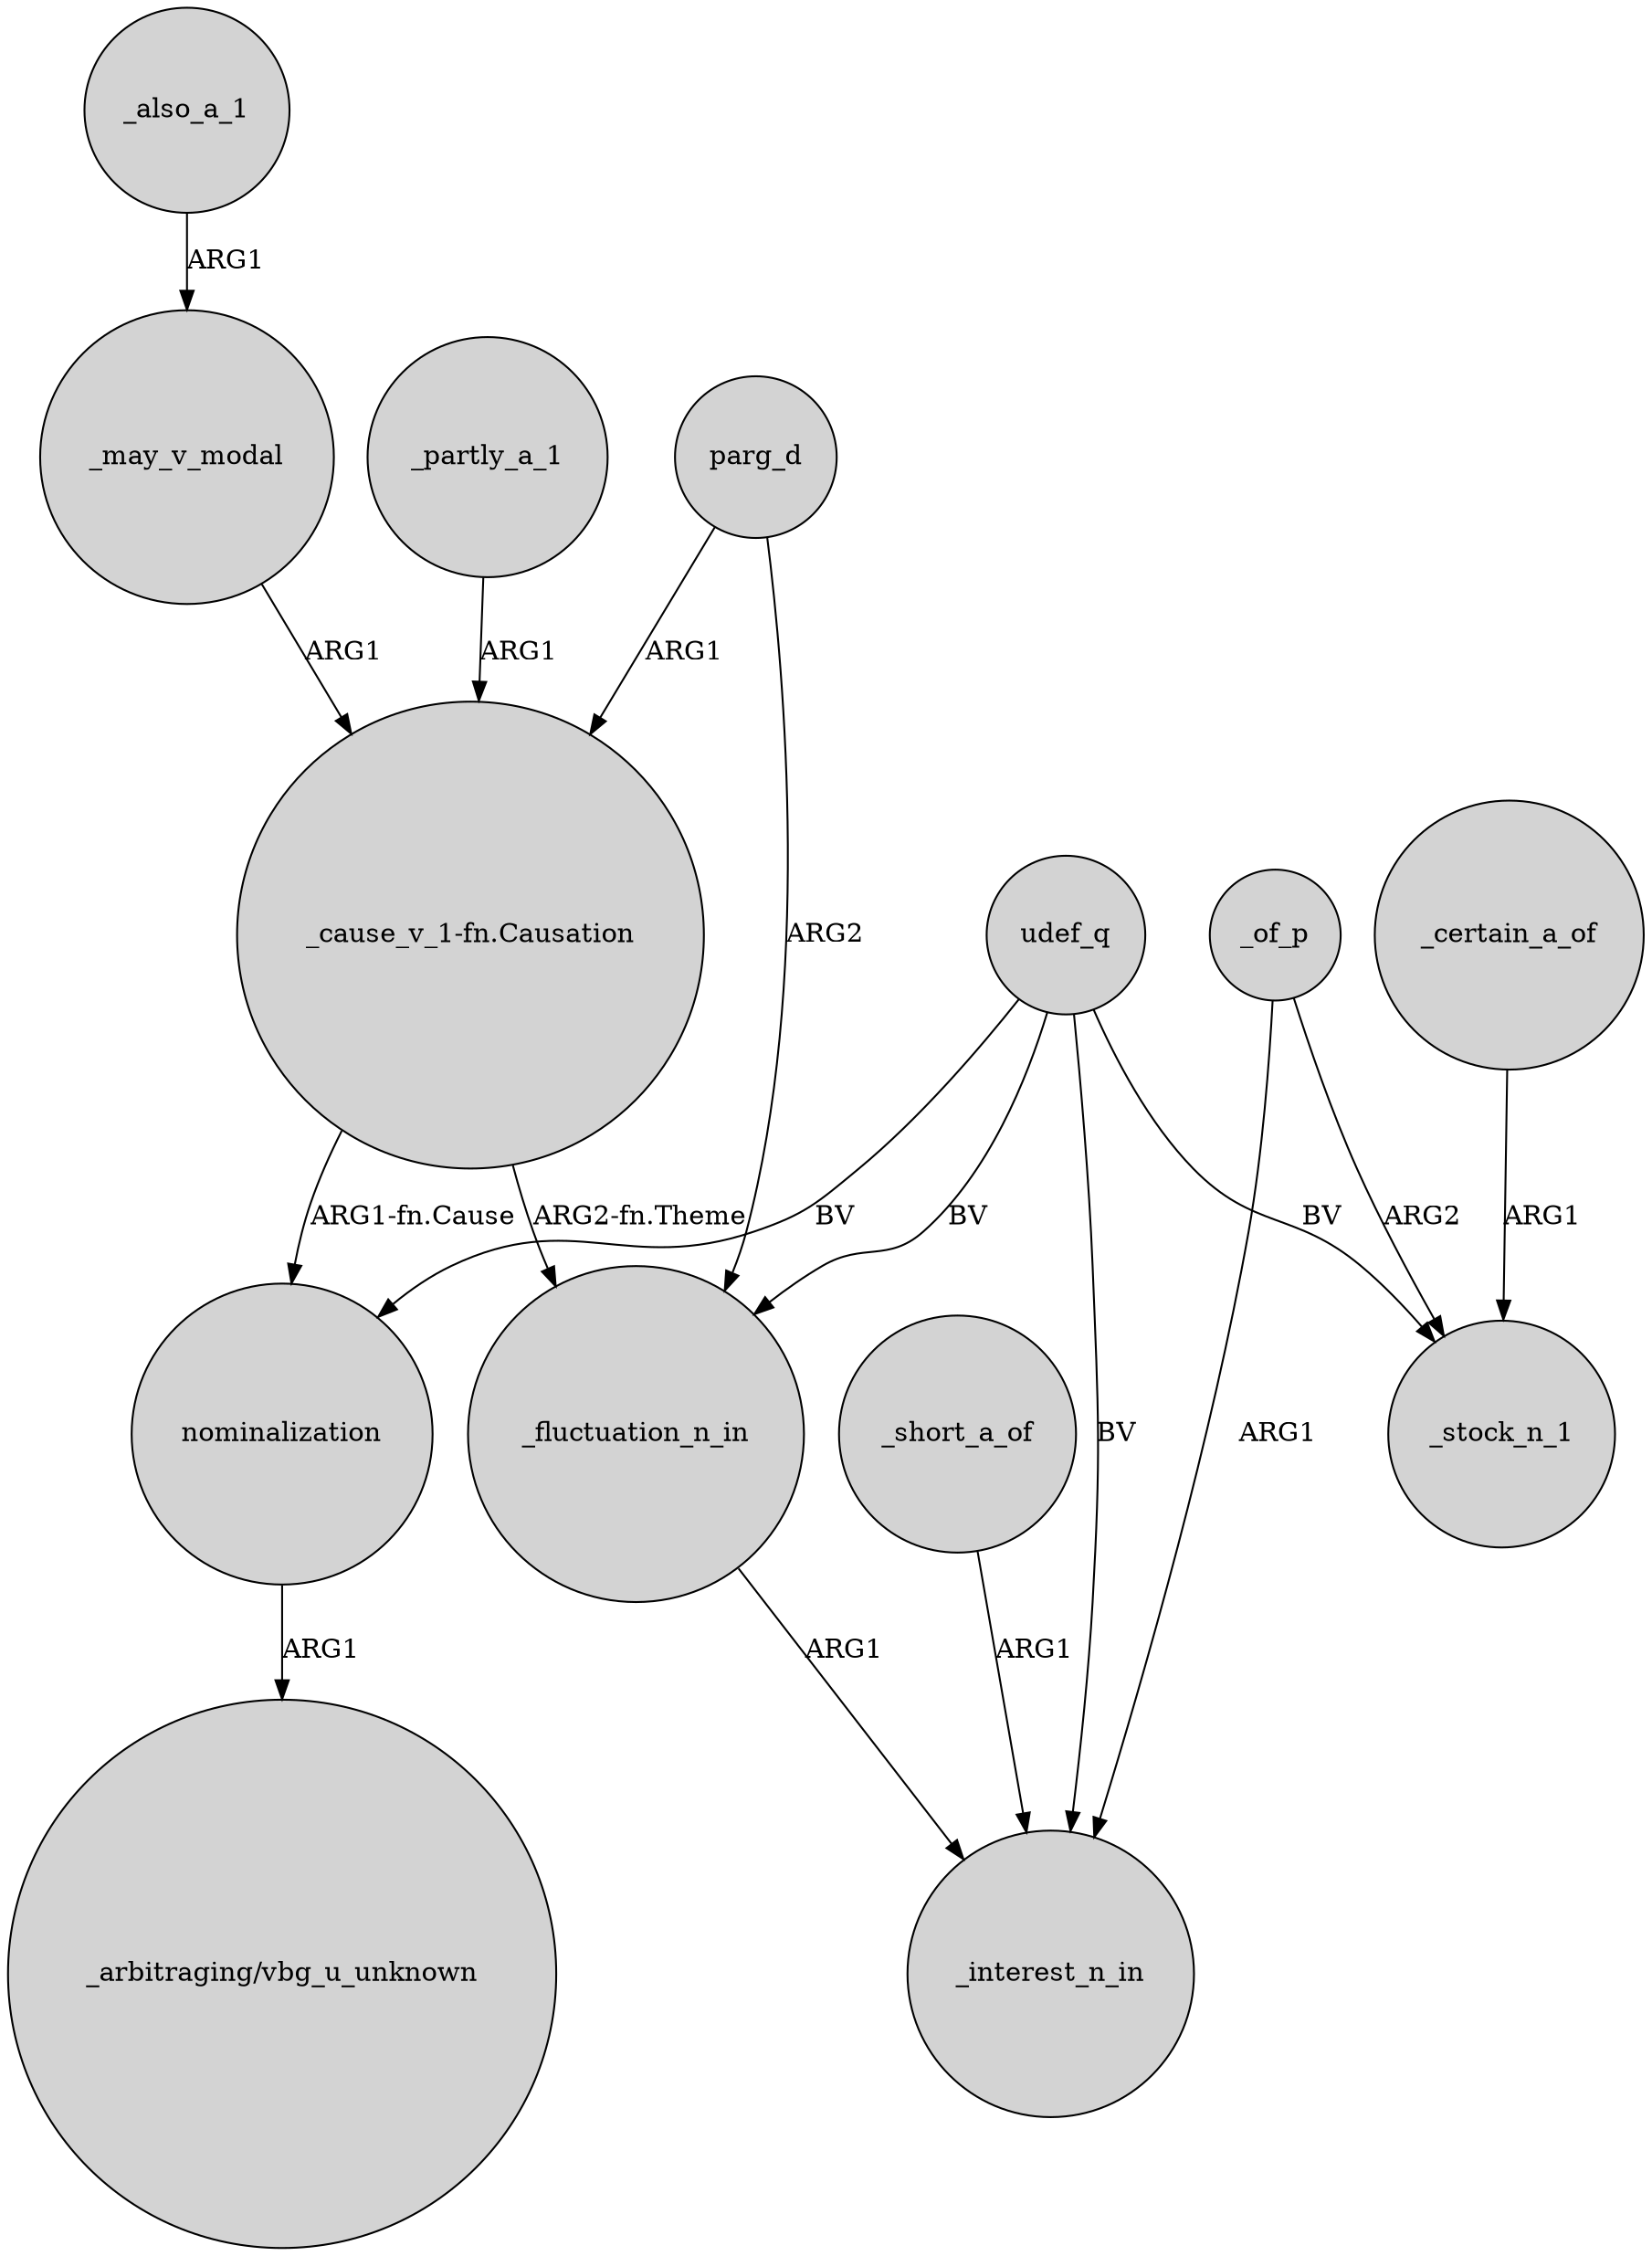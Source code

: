 digraph {
	node [shape=circle style=filled]
	udef_q -> _fluctuation_n_in [label=BV]
	udef_q -> _stock_n_1 [label=BV]
	_of_p -> _stock_n_1 [label=ARG2]
	_may_v_modal -> "_cause_v_1-fn.Causation" [label=ARG1]
	"_cause_v_1-fn.Causation" -> _fluctuation_n_in [label="ARG2-fn.Theme"]
	parg_d -> "_cause_v_1-fn.Causation" [label=ARG1]
	udef_q -> _interest_n_in [label=BV]
	parg_d -> _fluctuation_n_in [label=ARG2]
	_partly_a_1 -> "_cause_v_1-fn.Causation" [label=ARG1]
	_of_p -> _interest_n_in [label=ARG1]
	_fluctuation_n_in -> _interest_n_in [label=ARG1]
	_short_a_of -> _interest_n_in [label=ARG1]
	_certain_a_of -> _stock_n_1 [label=ARG1]
	_also_a_1 -> _may_v_modal [label=ARG1]
	udef_q -> nominalization [label=BV]
	"_cause_v_1-fn.Causation" -> nominalization [label="ARG1-fn.Cause"]
	nominalization -> "_arbitraging/vbg_u_unknown" [label=ARG1]
}
